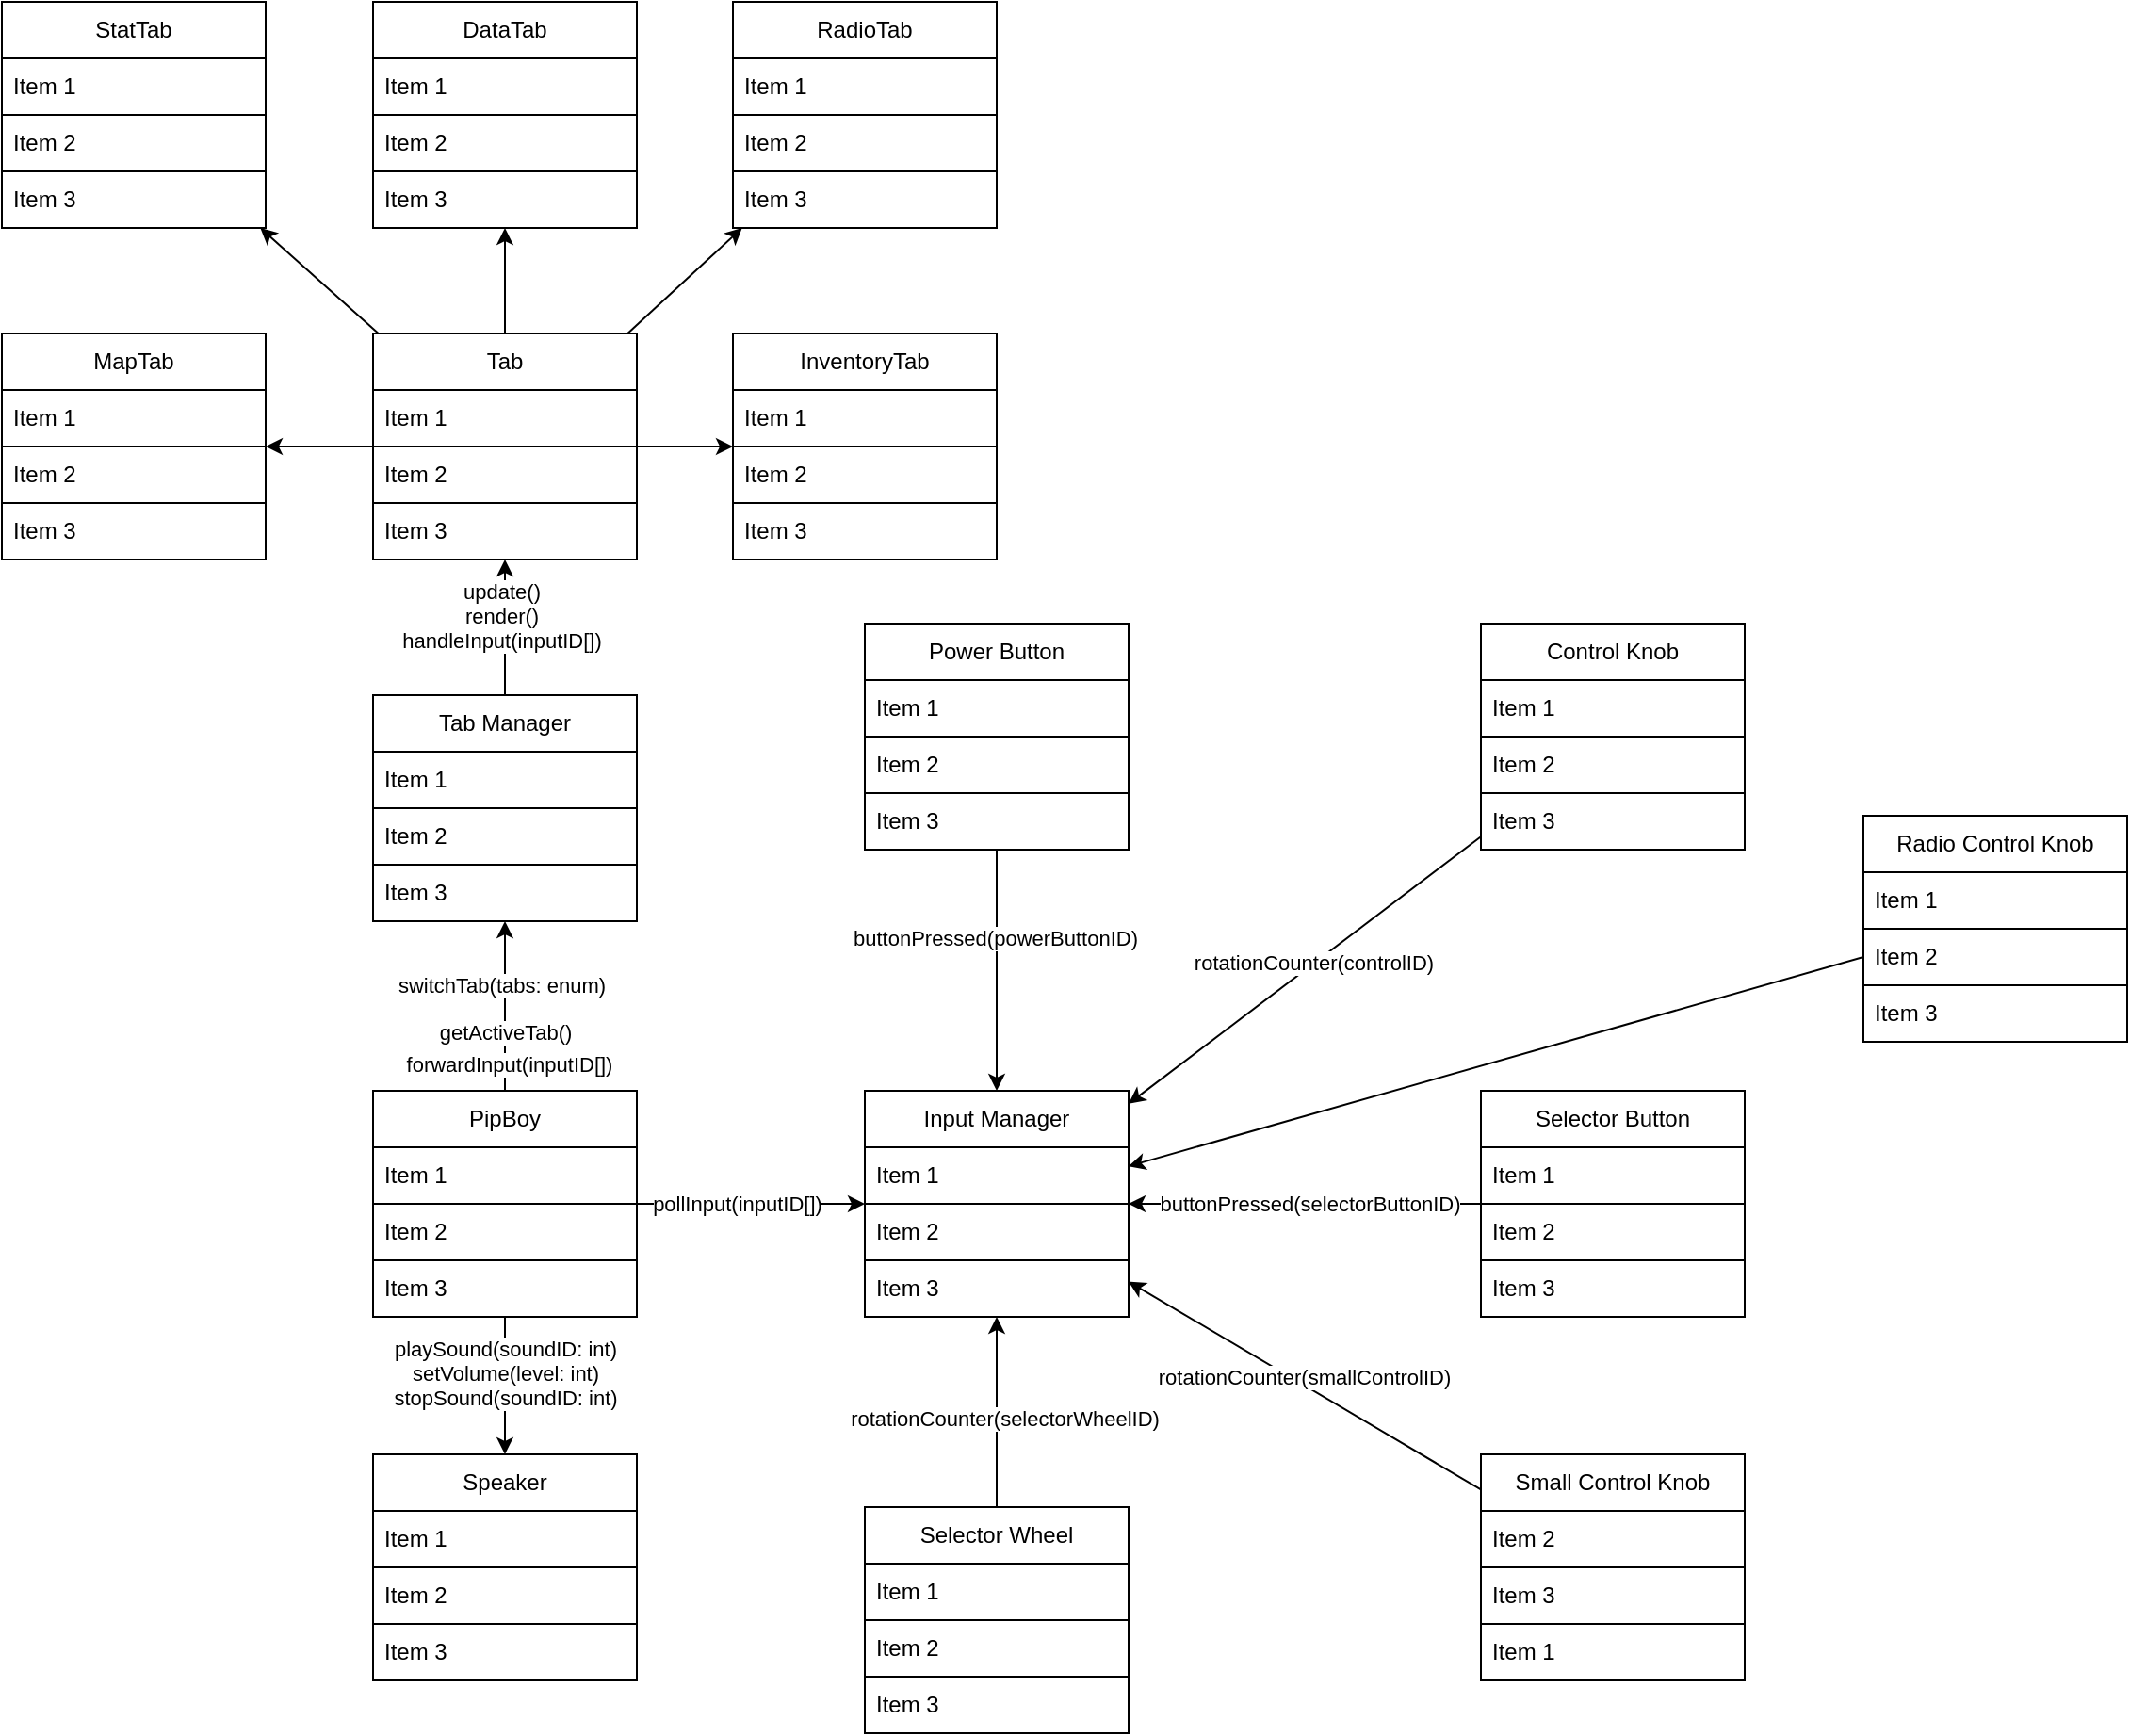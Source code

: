 <mxfile version="26.0.6">
  <diagram name="Page-1" id="NpB9seTG7OIaZE01cQ_W">
    <mxGraphModel dx="2474" dy="1578" grid="0" gridSize="10" guides="1" tooltips="1" connect="1" arrows="1" fold="1" page="0" pageScale="1" pageWidth="827" pageHeight="1169" background="#ffffff" math="0" shadow="0">
      <root>
        <mxCell id="0" />
        <mxCell id="1" parent="0" />
        <mxCell id="a_mR20tuXjC3Zlg9Piwa-14" style="edgeStyle=orthogonalEdgeStyle;rounded=0;orthogonalLoop=1;jettySize=auto;html=1;exitX=0.5;exitY=0;exitDx=0;exitDy=0;" parent="1" source="TZVktLVVKrQjs7F4-dLv-7" target="a_mR20tuXjC3Zlg9Piwa-1" edge="1">
          <mxGeometry relative="1" as="geometry" />
        </mxCell>
        <mxCell id="a_mR20tuXjC3Zlg9Piwa-15" value="switchTab(tabs: enum)" style="edgeLabel;html=1;align=center;verticalAlign=middle;resizable=0;points=[];" parent="a_mR20tuXjC3Zlg9Piwa-14" vertex="1" connectable="0">
          <mxGeometry x="0.254" y="2" relative="1" as="geometry">
            <mxPoint as="offset" />
          </mxGeometry>
        </mxCell>
        <mxCell id="a_mR20tuXjC3Zlg9Piwa-16" value="getActiveTab()" style="edgeLabel;html=1;align=center;verticalAlign=middle;resizable=0;points=[];" parent="a_mR20tuXjC3Zlg9Piwa-14" vertex="1" connectable="0">
          <mxGeometry x="-0.084" y="1" relative="1" as="geometry">
            <mxPoint x="1" y="10" as="offset" />
          </mxGeometry>
        </mxCell>
        <mxCell id="a_mR20tuXjC3Zlg9Piwa-41" value="forwardInput(inputID[])" style="edgeLabel;html=1;align=center;verticalAlign=middle;resizable=0;points=[];" parent="a_mR20tuXjC3Zlg9Piwa-14" vertex="1" connectable="0">
          <mxGeometry x="-0.692" y="-2" relative="1" as="geometry">
            <mxPoint as="offset" />
          </mxGeometry>
        </mxCell>
        <mxCell id="TZVktLVVKrQjs7F4-dLv-7" value="PipBoy" style="swimlane;fontStyle=0;childLayout=stackLayout;horizontal=1;startSize=30;horizontalStack=0;resizeParent=1;resizeParentMax=0;resizeLast=0;collapsible=1;marginBottom=0;whiteSpace=wrap;html=1;autosize=0;comic=0;enumerate=0;moveCells=0;backgroundOutline=0;" parent="1" vertex="1">
          <mxGeometry x="-79" y="300" width="140" height="120" as="geometry" />
        </mxCell>
        <mxCell id="TZVktLVVKrQjs7F4-dLv-8" value="Item 1" style="text;strokeColor=default;fillColor=none;align=left;verticalAlign=middle;spacingLeft=4;spacingRight=4;overflow=hidden;points=[[0,0.5],[1,0.5]];portConstraint=eastwest;rotatable=0;whiteSpace=wrap;html=1;" parent="TZVktLVVKrQjs7F4-dLv-7" vertex="1">
          <mxGeometry y="30" width="140" height="30" as="geometry" />
        </mxCell>
        <mxCell id="TZVktLVVKrQjs7F4-dLv-9" value="Item 2" style="text;strokeColor=default;fillColor=none;align=left;verticalAlign=middle;spacingLeft=4;spacingRight=4;overflow=hidden;points=[[0,0.5],[1,0.5]];portConstraint=eastwest;rotatable=0;whiteSpace=wrap;html=1;" parent="TZVktLVVKrQjs7F4-dLv-7" vertex="1">
          <mxGeometry y="60" width="140" height="30" as="geometry" />
        </mxCell>
        <mxCell id="TZVktLVVKrQjs7F4-dLv-10" value="Item 3" style="text;strokeColor=default;fillColor=none;align=left;verticalAlign=middle;spacingLeft=4;spacingRight=4;overflow=hidden;points=[[0,0.5],[1,0.5]];portConstraint=eastwest;rotatable=0;whiteSpace=wrap;html=1;" parent="TZVktLVVKrQjs7F4-dLv-7" vertex="1">
          <mxGeometry y="90" width="140" height="30" as="geometry" />
        </mxCell>
        <mxCell id="TZVktLVVKrQjs7F4-dLv-15" value="Tab" style="swimlane;fontStyle=0;childLayout=stackLayout;horizontal=1;startSize=30;horizontalStack=0;resizeParent=1;resizeParentMax=0;resizeLast=0;collapsible=1;marginBottom=0;whiteSpace=wrap;html=1;autosize=0;comic=0;enumerate=0;moveCells=0;backgroundOutline=0;" parent="1" vertex="1">
          <mxGeometry x="-79" y="-102" width="140" height="120" as="geometry" />
        </mxCell>
        <mxCell id="TZVktLVVKrQjs7F4-dLv-16" value="Item 1" style="text;strokeColor=default;fillColor=none;align=left;verticalAlign=middle;spacingLeft=4;spacingRight=4;overflow=hidden;points=[[0,0.5],[1,0.5]];portConstraint=eastwest;rotatable=0;whiteSpace=wrap;html=1;" parent="TZVktLVVKrQjs7F4-dLv-15" vertex="1">
          <mxGeometry y="30" width="140" height="30" as="geometry" />
        </mxCell>
        <mxCell id="TZVktLVVKrQjs7F4-dLv-17" value="Item 2" style="text;strokeColor=default;fillColor=none;align=left;verticalAlign=middle;spacingLeft=4;spacingRight=4;overflow=hidden;points=[[0,0.5],[1,0.5]];portConstraint=eastwest;rotatable=0;whiteSpace=wrap;html=1;" parent="TZVktLVVKrQjs7F4-dLv-15" vertex="1">
          <mxGeometry y="60" width="140" height="30" as="geometry" />
        </mxCell>
        <mxCell id="TZVktLVVKrQjs7F4-dLv-18" value="Item 3" style="text;strokeColor=default;fillColor=none;align=left;verticalAlign=middle;spacingLeft=4;spacingRight=4;overflow=hidden;points=[[0,0.5],[1,0.5]];portConstraint=eastwest;rotatable=0;whiteSpace=wrap;html=1;" parent="TZVktLVVKrQjs7F4-dLv-15" vertex="1">
          <mxGeometry y="90" width="140" height="30" as="geometry" />
        </mxCell>
        <mxCell id="TZVktLVVKrQjs7F4-dLv-19" value="StatTab" style="swimlane;fontStyle=0;childLayout=stackLayout;horizontal=1;startSize=30;horizontalStack=0;resizeParent=1;resizeParentMax=0;resizeLast=0;collapsible=1;marginBottom=0;whiteSpace=wrap;html=1;autosize=0;comic=0;enumerate=0;moveCells=0;backgroundOutline=0;" parent="1" vertex="1">
          <mxGeometry x="-276" y="-278" width="140" height="120" as="geometry" />
        </mxCell>
        <mxCell id="TZVktLVVKrQjs7F4-dLv-20" value="Item 1" style="text;strokeColor=default;fillColor=none;align=left;verticalAlign=middle;spacingLeft=4;spacingRight=4;overflow=hidden;points=[[0,0.5],[1,0.5]];portConstraint=eastwest;rotatable=0;whiteSpace=wrap;html=1;" parent="TZVktLVVKrQjs7F4-dLv-19" vertex="1">
          <mxGeometry y="30" width="140" height="30" as="geometry" />
        </mxCell>
        <mxCell id="TZVktLVVKrQjs7F4-dLv-21" value="Item 2" style="text;strokeColor=default;fillColor=none;align=left;verticalAlign=middle;spacingLeft=4;spacingRight=4;overflow=hidden;points=[[0,0.5],[1,0.5]];portConstraint=eastwest;rotatable=0;whiteSpace=wrap;html=1;" parent="TZVktLVVKrQjs7F4-dLv-19" vertex="1">
          <mxGeometry y="60" width="140" height="30" as="geometry" />
        </mxCell>
        <mxCell id="TZVktLVVKrQjs7F4-dLv-22" value="Item 3" style="text;strokeColor=default;fillColor=none;align=left;verticalAlign=middle;spacingLeft=4;spacingRight=4;overflow=hidden;points=[[0,0.5],[1,0.5]];portConstraint=eastwest;rotatable=0;whiteSpace=wrap;html=1;" parent="TZVktLVVKrQjs7F4-dLv-19" vertex="1">
          <mxGeometry y="90" width="140" height="30" as="geometry" />
        </mxCell>
        <mxCell id="TZVktLVVKrQjs7F4-dLv-23" value="RadioTab" style="swimlane;fontStyle=0;childLayout=stackLayout;horizontal=1;startSize=30;horizontalStack=0;resizeParent=1;resizeParentMax=0;resizeLast=0;collapsible=1;marginBottom=0;whiteSpace=wrap;html=1;autosize=0;comic=0;enumerate=0;moveCells=0;backgroundOutline=0;" parent="1" vertex="1">
          <mxGeometry x="112" y="-278" width="140" height="120" as="geometry" />
        </mxCell>
        <mxCell id="TZVktLVVKrQjs7F4-dLv-24" value="Item 1" style="text;strokeColor=default;fillColor=none;align=left;verticalAlign=middle;spacingLeft=4;spacingRight=4;overflow=hidden;points=[[0,0.5],[1,0.5]];portConstraint=eastwest;rotatable=0;whiteSpace=wrap;html=1;" parent="TZVktLVVKrQjs7F4-dLv-23" vertex="1">
          <mxGeometry y="30" width="140" height="30" as="geometry" />
        </mxCell>
        <mxCell id="TZVktLVVKrQjs7F4-dLv-25" value="Item 2" style="text;strokeColor=default;fillColor=none;align=left;verticalAlign=middle;spacingLeft=4;spacingRight=4;overflow=hidden;points=[[0,0.5],[1,0.5]];portConstraint=eastwest;rotatable=0;whiteSpace=wrap;html=1;" parent="TZVktLVVKrQjs7F4-dLv-23" vertex="1">
          <mxGeometry y="60" width="140" height="30" as="geometry" />
        </mxCell>
        <mxCell id="TZVktLVVKrQjs7F4-dLv-26" value="Item 3" style="text;strokeColor=default;fillColor=none;align=left;verticalAlign=middle;spacingLeft=4;spacingRight=4;overflow=hidden;points=[[0,0.5],[1,0.5]];portConstraint=eastwest;rotatable=0;whiteSpace=wrap;html=1;" parent="TZVktLVVKrQjs7F4-dLv-23" vertex="1">
          <mxGeometry y="90" width="140" height="30" as="geometry" />
        </mxCell>
        <mxCell id="TZVktLVVKrQjs7F4-dLv-27" value="DataTab" style="swimlane;fontStyle=0;childLayout=stackLayout;horizontal=1;startSize=30;horizontalStack=0;resizeParent=1;resizeParentMax=0;resizeLast=0;collapsible=1;marginBottom=0;whiteSpace=wrap;html=1;autosize=0;comic=0;enumerate=0;moveCells=0;backgroundOutline=0;" parent="1" vertex="1">
          <mxGeometry x="-79" y="-278" width="140" height="120" as="geometry" />
        </mxCell>
        <mxCell id="TZVktLVVKrQjs7F4-dLv-28" value="Item 1" style="text;strokeColor=default;fillColor=none;align=left;verticalAlign=middle;spacingLeft=4;spacingRight=4;overflow=hidden;points=[[0,0.5],[1,0.5]];portConstraint=eastwest;rotatable=0;whiteSpace=wrap;html=1;" parent="TZVktLVVKrQjs7F4-dLv-27" vertex="1">
          <mxGeometry y="30" width="140" height="30" as="geometry" />
        </mxCell>
        <mxCell id="TZVktLVVKrQjs7F4-dLv-29" value="Item 2" style="text;strokeColor=default;fillColor=none;align=left;verticalAlign=middle;spacingLeft=4;spacingRight=4;overflow=hidden;points=[[0,0.5],[1,0.5]];portConstraint=eastwest;rotatable=0;whiteSpace=wrap;html=1;" parent="TZVktLVVKrQjs7F4-dLv-27" vertex="1">
          <mxGeometry y="60" width="140" height="30" as="geometry" />
        </mxCell>
        <mxCell id="TZVktLVVKrQjs7F4-dLv-30" value="Item 3" style="text;strokeColor=default;fillColor=none;align=left;verticalAlign=middle;spacingLeft=4;spacingRight=4;overflow=hidden;points=[[0,0.5],[1,0.5]];portConstraint=eastwest;rotatable=0;whiteSpace=wrap;html=1;" parent="TZVktLVVKrQjs7F4-dLv-27" vertex="1">
          <mxGeometry y="90" width="140" height="30" as="geometry" />
        </mxCell>
        <mxCell id="TZVktLVVKrQjs7F4-dLv-31" value="InventoryTab" style="swimlane;fontStyle=0;childLayout=stackLayout;horizontal=1;startSize=30;horizontalStack=0;resizeParent=1;resizeParentMax=0;resizeLast=0;collapsible=1;marginBottom=0;whiteSpace=wrap;html=1;autosize=0;comic=0;enumerate=0;moveCells=0;backgroundOutline=0;" parent="1" vertex="1">
          <mxGeometry x="112" y="-102" width="140" height="120" as="geometry" />
        </mxCell>
        <mxCell id="TZVktLVVKrQjs7F4-dLv-32" value="Item 1" style="text;strokeColor=default;fillColor=none;align=left;verticalAlign=middle;spacingLeft=4;spacingRight=4;overflow=hidden;points=[[0,0.5],[1,0.5]];portConstraint=eastwest;rotatable=0;whiteSpace=wrap;html=1;" parent="TZVktLVVKrQjs7F4-dLv-31" vertex="1">
          <mxGeometry y="30" width="140" height="30" as="geometry" />
        </mxCell>
        <mxCell id="TZVktLVVKrQjs7F4-dLv-33" value="Item 2" style="text;strokeColor=default;fillColor=none;align=left;verticalAlign=middle;spacingLeft=4;spacingRight=4;overflow=hidden;points=[[0,0.5],[1,0.5]];portConstraint=eastwest;rotatable=0;whiteSpace=wrap;html=1;" parent="TZVktLVVKrQjs7F4-dLv-31" vertex="1">
          <mxGeometry y="60" width="140" height="30" as="geometry" />
        </mxCell>
        <mxCell id="TZVktLVVKrQjs7F4-dLv-34" value="Item 3" style="text;strokeColor=default;fillColor=none;align=left;verticalAlign=middle;spacingLeft=4;spacingRight=4;overflow=hidden;points=[[0,0.5],[1,0.5]];portConstraint=eastwest;rotatable=0;whiteSpace=wrap;html=1;" parent="TZVktLVVKrQjs7F4-dLv-31" vertex="1">
          <mxGeometry y="90" width="140" height="30" as="geometry" />
        </mxCell>
        <mxCell id="TZVktLVVKrQjs7F4-dLv-35" value="MapTab" style="swimlane;fontStyle=0;childLayout=stackLayout;horizontal=1;startSize=30;horizontalStack=0;resizeParent=1;resizeParentMax=0;resizeLast=0;collapsible=1;marginBottom=0;whiteSpace=wrap;html=1;autosize=0;comic=0;enumerate=0;moveCells=0;backgroundOutline=0;" parent="1" vertex="1">
          <mxGeometry x="-276" y="-102" width="140" height="120" as="geometry" />
        </mxCell>
        <mxCell id="TZVktLVVKrQjs7F4-dLv-36" value="Item 1" style="text;strokeColor=default;fillColor=none;align=left;verticalAlign=middle;spacingLeft=4;spacingRight=4;overflow=hidden;points=[[0,0.5],[1,0.5]];portConstraint=eastwest;rotatable=0;whiteSpace=wrap;html=1;" parent="TZVktLVVKrQjs7F4-dLv-35" vertex="1">
          <mxGeometry y="30" width="140" height="30" as="geometry" />
        </mxCell>
        <mxCell id="TZVktLVVKrQjs7F4-dLv-37" value="Item 2" style="text;strokeColor=default;fillColor=none;align=left;verticalAlign=middle;spacingLeft=4;spacingRight=4;overflow=hidden;points=[[0,0.5],[1,0.5]];portConstraint=eastwest;rotatable=0;whiteSpace=wrap;html=1;" parent="TZVktLVVKrQjs7F4-dLv-35" vertex="1">
          <mxGeometry y="60" width="140" height="30" as="geometry" />
        </mxCell>
        <mxCell id="TZVktLVVKrQjs7F4-dLv-38" value="Item 3" style="text;strokeColor=default;fillColor=none;align=left;verticalAlign=middle;spacingLeft=4;spacingRight=4;overflow=hidden;points=[[0,0.5],[1,0.5]];portConstraint=eastwest;rotatable=0;whiteSpace=wrap;html=1;" parent="TZVktLVVKrQjs7F4-dLv-35" vertex="1">
          <mxGeometry y="90" width="140" height="30" as="geometry" />
        </mxCell>
        <mxCell id="oDtMXYs0QCIHP4GKAs03-2" value="Speaker" style="swimlane;fontStyle=0;childLayout=stackLayout;horizontal=1;startSize=30;horizontalStack=0;resizeParent=1;resizeParentMax=0;resizeLast=0;collapsible=1;marginBottom=0;whiteSpace=wrap;html=1;autosize=0;comic=0;enumerate=0;moveCells=0;backgroundOutline=0;" parent="1" vertex="1">
          <mxGeometry x="-79" y="493" width="140" height="120" as="geometry" />
        </mxCell>
        <mxCell id="oDtMXYs0QCIHP4GKAs03-3" value="Item 1" style="text;strokeColor=default;fillColor=none;align=left;verticalAlign=middle;spacingLeft=4;spacingRight=4;overflow=hidden;points=[[0,0.5],[1,0.5]];portConstraint=eastwest;rotatable=0;whiteSpace=wrap;html=1;" parent="oDtMXYs0QCIHP4GKAs03-2" vertex="1">
          <mxGeometry y="30" width="140" height="30" as="geometry" />
        </mxCell>
        <mxCell id="oDtMXYs0QCIHP4GKAs03-4" value="Item 2" style="text;strokeColor=default;fillColor=none;align=left;verticalAlign=middle;spacingLeft=4;spacingRight=4;overflow=hidden;points=[[0,0.5],[1,0.5]];portConstraint=eastwest;rotatable=0;whiteSpace=wrap;html=1;" parent="oDtMXYs0QCIHP4GKAs03-2" vertex="1">
          <mxGeometry y="60" width="140" height="30" as="geometry" />
        </mxCell>
        <mxCell id="oDtMXYs0QCIHP4GKAs03-5" value="Item 3" style="text;strokeColor=default;fillColor=none;align=left;verticalAlign=middle;spacingLeft=4;spacingRight=4;overflow=hidden;points=[[0,0.5],[1,0.5]];portConstraint=eastwest;rotatable=0;whiteSpace=wrap;html=1;" parent="oDtMXYs0QCIHP4GKAs03-2" vertex="1">
          <mxGeometry y="90" width="140" height="30" as="geometry" />
        </mxCell>
        <mxCell id="nnOfYmQvblicJ7rH4PoG-1" style="edgeStyle=orthogonalEdgeStyle;rounded=0;orthogonalLoop=1;jettySize=auto;html=1;" parent="1" source="oDtMXYs0QCIHP4GKAs03-6" target="a_mR20tuXjC3Zlg9Piwa-17" edge="1">
          <mxGeometry relative="1" as="geometry" />
        </mxCell>
        <mxCell id="nnOfYmQvblicJ7rH4PoG-7" value="&lt;span style=&quot;color: rgba(0, 0, 0, 0); font-family: monospace; font-size: 0px; text-align: start;&quot;&gt;%3CmxGraphModel%3E%3Croot%3E%3CmxCell%20id%3D%220%22%2F%3E%3CmxCell%20id%3D%221%22%20parent%3D%220%22%2F%3E%3CmxCell%20id%3D%222%22%20value%3D%22buttonPressed(selectorButtonID)%22%20style%3D%22edgeLabel%3Bhtml%3D1%3Balign%3Dcenter%3BverticalAlign%3Dmiddle%3Bresizable%3D0%3Bpoints%3D%5B%5D%3B%22%20vertex%3D%221%22%20connectable%3D%220%22%20parent%3D%221%22%3E%3CmxGeometry%20x%3D%22418%22%20y%3D%22360%22%20as%3D%22geometry%22%2F%3E%3C%2FmxCell%3E%3C%2Froot%3E%3C%2FmxGraphModel%3E&lt;/span&gt;" style="edgeLabel;html=1;align=center;verticalAlign=middle;resizable=0;points=[];" parent="nnOfYmQvblicJ7rH4PoG-1" vertex="1" connectable="0">
          <mxGeometry x="-0.328" y="4" relative="1" as="geometry">
            <mxPoint as="offset" />
          </mxGeometry>
        </mxCell>
        <mxCell id="nnOfYmQvblicJ7rH4PoG-8" value="buttonPressed(powerButtonID)" style="edgeLabel;html=1;align=center;verticalAlign=middle;resizable=0;points=[];" parent="nnOfYmQvblicJ7rH4PoG-1" vertex="1" connectable="0">
          <mxGeometry x="-0.266" y="-1" relative="1" as="geometry">
            <mxPoint as="offset" />
          </mxGeometry>
        </mxCell>
        <mxCell id="oDtMXYs0QCIHP4GKAs03-6" value="Power Button" style="swimlane;fontStyle=0;childLayout=stackLayout;horizontal=1;startSize=30;horizontalStack=0;resizeParent=1;resizeParentMax=0;resizeLast=0;collapsible=1;marginBottom=0;whiteSpace=wrap;html=1;autosize=0;comic=0;enumerate=0;moveCells=0;backgroundOutline=0;" parent="1" vertex="1">
          <mxGeometry x="182" y="52" width="140" height="120" as="geometry" />
        </mxCell>
        <mxCell id="oDtMXYs0QCIHP4GKAs03-7" value="Item 1" style="text;strokeColor=default;fillColor=none;align=left;verticalAlign=middle;spacingLeft=4;spacingRight=4;overflow=hidden;points=[[0,0.5],[1,0.5]];portConstraint=eastwest;rotatable=0;whiteSpace=wrap;html=1;" parent="oDtMXYs0QCIHP4GKAs03-6" vertex="1">
          <mxGeometry y="30" width="140" height="30" as="geometry" />
        </mxCell>
        <mxCell id="oDtMXYs0QCIHP4GKAs03-8" value="Item 2" style="text;strokeColor=default;fillColor=none;align=left;verticalAlign=middle;spacingLeft=4;spacingRight=4;overflow=hidden;points=[[0,0.5],[1,0.5]];portConstraint=eastwest;rotatable=0;whiteSpace=wrap;html=1;" parent="oDtMXYs0QCIHP4GKAs03-6" vertex="1">
          <mxGeometry y="60" width="140" height="30" as="geometry" />
        </mxCell>
        <mxCell id="oDtMXYs0QCIHP4GKAs03-9" value="Item 3" style="text;strokeColor=default;fillColor=none;align=left;verticalAlign=middle;spacingLeft=4;spacingRight=4;overflow=hidden;points=[[0,0.5],[1,0.5]];portConstraint=eastwest;rotatable=0;whiteSpace=wrap;html=1;" parent="oDtMXYs0QCIHP4GKAs03-6" vertex="1">
          <mxGeometry y="90" width="140" height="30" as="geometry" />
        </mxCell>
        <mxCell id="oDtMXYs0QCIHP4GKAs03-10" value="Selector Wheel" style="swimlane;fontStyle=0;childLayout=stackLayout;horizontal=1;startSize=30;horizontalStack=0;resizeParent=1;resizeParentMax=0;resizeLast=0;collapsible=1;marginBottom=0;whiteSpace=wrap;html=1;autosize=0;comic=0;enumerate=0;moveCells=0;backgroundOutline=0;" parent="1" vertex="1">
          <mxGeometry x="182" y="521" width="140" height="120" as="geometry" />
        </mxCell>
        <mxCell id="oDtMXYs0QCIHP4GKAs03-11" value="Item 1" style="text;strokeColor=default;fillColor=none;align=left;verticalAlign=middle;spacingLeft=4;spacingRight=4;overflow=hidden;points=[[0,0.5],[1,0.5]];portConstraint=eastwest;rotatable=0;whiteSpace=wrap;html=1;" parent="oDtMXYs0QCIHP4GKAs03-10" vertex="1">
          <mxGeometry y="30" width="140" height="30" as="geometry" />
        </mxCell>
        <mxCell id="oDtMXYs0QCIHP4GKAs03-12" value="Item 2" style="text;strokeColor=default;fillColor=none;align=left;verticalAlign=middle;spacingLeft=4;spacingRight=4;overflow=hidden;points=[[0,0.5],[1,0.5]];portConstraint=eastwest;rotatable=0;whiteSpace=wrap;html=1;" parent="oDtMXYs0QCIHP4GKAs03-10" vertex="1">
          <mxGeometry y="60" width="140" height="30" as="geometry" />
        </mxCell>
        <mxCell id="oDtMXYs0QCIHP4GKAs03-13" value="Item 3" style="text;strokeColor=default;fillColor=none;align=left;verticalAlign=middle;spacingLeft=4;spacingRight=4;overflow=hidden;points=[[0,0.5],[1,0.5]];portConstraint=eastwest;rotatable=0;whiteSpace=wrap;html=1;" parent="oDtMXYs0QCIHP4GKAs03-10" vertex="1">
          <mxGeometry y="90" width="140" height="30" as="geometry" />
        </mxCell>
        <mxCell id="oDtMXYs0QCIHP4GKAs03-14" value="Selector Button" style="swimlane;fontStyle=0;childLayout=stackLayout;horizontal=1;startSize=30;horizontalStack=0;resizeParent=1;resizeParentMax=0;resizeLast=0;collapsible=1;marginBottom=0;whiteSpace=wrap;html=1;autosize=0;comic=0;enumerate=0;moveCells=0;backgroundOutline=0;" parent="1" vertex="1">
          <mxGeometry x="509" y="300" width="140" height="120" as="geometry" />
        </mxCell>
        <mxCell id="oDtMXYs0QCIHP4GKAs03-15" value="Item 1" style="text;strokeColor=default;fillColor=none;align=left;verticalAlign=middle;spacingLeft=4;spacingRight=4;overflow=hidden;points=[[0,0.5],[1,0.5]];portConstraint=eastwest;rotatable=0;whiteSpace=wrap;html=1;" parent="oDtMXYs0QCIHP4GKAs03-14" vertex="1">
          <mxGeometry y="30" width="140" height="30" as="geometry" />
        </mxCell>
        <mxCell id="oDtMXYs0QCIHP4GKAs03-16" value="Item 2" style="text;strokeColor=default;fillColor=none;align=left;verticalAlign=middle;spacingLeft=4;spacingRight=4;overflow=hidden;points=[[0,0.5],[1,0.5]];portConstraint=eastwest;rotatable=0;whiteSpace=wrap;html=1;" parent="oDtMXYs0QCIHP4GKAs03-14" vertex="1">
          <mxGeometry y="60" width="140" height="30" as="geometry" />
        </mxCell>
        <mxCell id="oDtMXYs0QCIHP4GKAs03-17" value="Item 3" style="text;strokeColor=default;fillColor=none;align=left;verticalAlign=middle;spacingLeft=4;spacingRight=4;overflow=hidden;points=[[0,0.5],[1,0.5]];portConstraint=eastwest;rotatable=0;whiteSpace=wrap;html=1;" parent="oDtMXYs0QCIHP4GKAs03-14" vertex="1">
          <mxGeometry y="90" width="140" height="30" as="geometry" />
        </mxCell>
        <mxCell id="oDtMXYs0QCIHP4GKAs03-18" value="Radio Control Knob" style="swimlane;fontStyle=0;childLayout=stackLayout;horizontal=1;startSize=30;horizontalStack=0;resizeParent=1;resizeParentMax=0;resizeLast=0;collapsible=1;marginBottom=0;whiteSpace=wrap;html=1;autosize=0;comic=0;enumerate=0;moveCells=0;backgroundOutline=0;" parent="1" vertex="1">
          <mxGeometry x="712" y="154" width="140" height="120" as="geometry" />
        </mxCell>
        <mxCell id="oDtMXYs0QCIHP4GKAs03-19" value="Item 1" style="text;strokeColor=default;fillColor=none;align=left;verticalAlign=middle;spacingLeft=4;spacingRight=4;overflow=hidden;points=[[0,0.5],[1,0.5]];portConstraint=eastwest;rotatable=0;whiteSpace=wrap;html=1;" parent="oDtMXYs0QCIHP4GKAs03-18" vertex="1">
          <mxGeometry y="30" width="140" height="30" as="geometry" />
        </mxCell>
        <mxCell id="oDtMXYs0QCIHP4GKAs03-20" value="Item 2" style="text;strokeColor=default;fillColor=none;align=left;verticalAlign=middle;spacingLeft=4;spacingRight=4;overflow=hidden;points=[[0,0.5],[1,0.5]];portConstraint=eastwest;rotatable=0;whiteSpace=wrap;html=1;" parent="oDtMXYs0QCIHP4GKAs03-18" vertex="1">
          <mxGeometry y="60" width="140" height="30" as="geometry" />
        </mxCell>
        <mxCell id="oDtMXYs0QCIHP4GKAs03-21" value="Item 3" style="text;strokeColor=default;fillColor=none;align=left;verticalAlign=middle;spacingLeft=4;spacingRight=4;overflow=hidden;points=[[0,0.5],[1,0.5]];portConstraint=eastwest;rotatable=0;whiteSpace=wrap;html=1;" parent="oDtMXYs0QCIHP4GKAs03-18" vertex="1">
          <mxGeometry y="90" width="140" height="30" as="geometry" />
        </mxCell>
        <mxCell id="oDtMXYs0QCIHP4GKAs03-22" value="Small Control Knob" style="swimlane;fontStyle=0;childLayout=stackLayout;horizontal=1;startSize=30;horizontalStack=0;resizeParent=1;resizeParentMax=0;resizeLast=0;collapsible=1;marginBottom=0;whiteSpace=wrap;html=1;autosize=0;comic=0;enumerate=0;moveCells=0;backgroundOutline=0;" parent="1" vertex="1">
          <mxGeometry x="509" y="493" width="140" height="120" as="geometry" />
        </mxCell>
        <mxCell id="oDtMXYs0QCIHP4GKAs03-24" value="Item 2" style="text;strokeColor=default;fillColor=none;align=left;verticalAlign=middle;spacingLeft=4;spacingRight=4;overflow=hidden;points=[[0,0.5],[1,0.5]];portConstraint=eastwest;rotatable=0;whiteSpace=wrap;html=1;" parent="oDtMXYs0QCIHP4GKAs03-22" vertex="1">
          <mxGeometry y="30" width="140" height="30" as="geometry" />
        </mxCell>
        <mxCell id="oDtMXYs0QCIHP4GKAs03-25" value="Item 3" style="text;strokeColor=default;fillColor=none;align=left;verticalAlign=middle;spacingLeft=4;spacingRight=4;overflow=hidden;points=[[0,0.5],[1,0.5]];portConstraint=eastwest;rotatable=0;whiteSpace=wrap;html=1;" parent="oDtMXYs0QCIHP4GKAs03-22" vertex="1">
          <mxGeometry y="60" width="140" height="30" as="geometry" />
        </mxCell>
        <mxCell id="oDtMXYs0QCIHP4GKAs03-23" value="Item 1" style="text;strokeColor=default;fillColor=none;align=left;verticalAlign=middle;spacingLeft=4;spacingRight=4;overflow=hidden;points=[[0,0.5],[1,0.5]];portConstraint=eastwest;rotatable=0;whiteSpace=wrap;html=1;" parent="oDtMXYs0QCIHP4GKAs03-22" vertex="1">
          <mxGeometry y="90" width="140" height="30" as="geometry" />
        </mxCell>
        <mxCell id="oDtMXYs0QCIHP4GKAs03-26" value="Control Knob" style="swimlane;fontStyle=0;childLayout=stackLayout;horizontal=1;startSize=30;horizontalStack=0;resizeParent=1;resizeParentMax=0;resizeLast=0;collapsible=1;marginBottom=0;whiteSpace=wrap;html=1;autosize=0;comic=0;enumerate=0;moveCells=0;backgroundOutline=0;" parent="1" vertex="1">
          <mxGeometry x="509" y="52" width="140" height="120" as="geometry" />
        </mxCell>
        <mxCell id="oDtMXYs0QCIHP4GKAs03-27" value="Item 1" style="text;strokeColor=default;fillColor=none;align=left;verticalAlign=middle;spacingLeft=4;spacingRight=4;overflow=hidden;points=[[0,0.5],[1,0.5]];portConstraint=eastwest;rotatable=0;whiteSpace=wrap;html=1;" parent="oDtMXYs0QCIHP4GKAs03-26" vertex="1">
          <mxGeometry y="30" width="140" height="30" as="geometry" />
        </mxCell>
        <mxCell id="oDtMXYs0QCIHP4GKAs03-28" value="Item 2" style="text;strokeColor=default;fillColor=none;align=left;verticalAlign=middle;spacingLeft=4;spacingRight=4;overflow=hidden;points=[[0,0.5],[1,0.5]];portConstraint=eastwest;rotatable=0;whiteSpace=wrap;html=1;" parent="oDtMXYs0QCIHP4GKAs03-26" vertex="1">
          <mxGeometry y="60" width="140" height="30" as="geometry" />
        </mxCell>
        <mxCell id="oDtMXYs0QCIHP4GKAs03-29" value="Item 3" style="text;strokeColor=default;fillColor=none;align=left;verticalAlign=middle;spacingLeft=4;spacingRight=4;overflow=hidden;points=[[0,0.5],[1,0.5]];portConstraint=eastwest;rotatable=0;whiteSpace=wrap;html=1;" parent="oDtMXYs0QCIHP4GKAs03-26" vertex="1">
          <mxGeometry y="90" width="140" height="30" as="geometry" />
        </mxCell>
        <mxCell id="a_mR20tuXjC3Zlg9Piwa-8" style="edgeStyle=orthogonalEdgeStyle;rounded=0;orthogonalLoop=1;jettySize=auto;html=1;exitX=0.5;exitY=0;exitDx=0;exitDy=0;" parent="1" source="a_mR20tuXjC3Zlg9Piwa-1" target="TZVktLVVKrQjs7F4-dLv-15" edge="1">
          <mxGeometry relative="1" as="geometry" />
        </mxCell>
        <mxCell id="a_mR20tuXjC3Zlg9Piwa-9" value="update()&lt;br&gt;render()&lt;div&gt;handleInput(inputID[])&lt;/div&gt;" style="edgeLabel;html=1;align=center;verticalAlign=middle;resizable=0;points=[];" parent="a_mR20tuXjC3Zlg9Piwa-8" vertex="1" connectable="0">
          <mxGeometry x="0.169" y="2" relative="1" as="geometry">
            <mxPoint as="offset" />
          </mxGeometry>
        </mxCell>
        <mxCell id="a_mR20tuXjC3Zlg9Piwa-1" value="Tab Manager" style="swimlane;fontStyle=0;childLayout=stackLayout;horizontal=1;startSize=30;horizontalStack=0;resizeParent=1;resizeParentMax=0;resizeLast=0;collapsible=1;marginBottom=0;whiteSpace=wrap;html=1;autosize=0;comic=0;enumerate=0;moveCells=0;backgroundOutline=0;" parent="1" vertex="1">
          <mxGeometry x="-79" y="90" width="140" height="120" as="geometry" />
        </mxCell>
        <mxCell id="a_mR20tuXjC3Zlg9Piwa-2" value="Item 1" style="text;strokeColor=default;fillColor=none;align=left;verticalAlign=middle;spacingLeft=4;spacingRight=4;overflow=hidden;points=[[0,0.5],[1,0.5]];portConstraint=eastwest;rotatable=0;whiteSpace=wrap;html=1;" parent="a_mR20tuXjC3Zlg9Piwa-1" vertex="1">
          <mxGeometry y="30" width="140" height="30" as="geometry" />
        </mxCell>
        <mxCell id="a_mR20tuXjC3Zlg9Piwa-3" value="Item 2" style="text;strokeColor=default;fillColor=none;align=left;verticalAlign=middle;spacingLeft=4;spacingRight=4;overflow=hidden;points=[[0,0.5],[1,0.5]];portConstraint=eastwest;rotatable=0;whiteSpace=wrap;html=1;" parent="a_mR20tuXjC3Zlg9Piwa-1" vertex="1">
          <mxGeometry y="60" width="140" height="30" as="geometry" />
        </mxCell>
        <mxCell id="a_mR20tuXjC3Zlg9Piwa-4" value="Item 3" style="text;strokeColor=default;fillColor=none;align=left;verticalAlign=middle;spacingLeft=4;spacingRight=4;overflow=hidden;points=[[0,0.5],[1,0.5]];portConstraint=eastwest;rotatable=0;whiteSpace=wrap;html=1;" parent="a_mR20tuXjC3Zlg9Piwa-1" vertex="1">
          <mxGeometry y="90" width="140" height="30" as="geometry" />
        </mxCell>
        <mxCell id="a_mR20tuXjC3Zlg9Piwa-17" value="Input Manager" style="swimlane;fontStyle=0;childLayout=stackLayout;horizontal=1;startSize=30;horizontalStack=0;resizeParent=1;resizeParentMax=0;resizeLast=0;collapsible=1;marginBottom=0;whiteSpace=wrap;html=1;autosize=0;comic=0;enumerate=0;moveCells=0;backgroundOutline=0;" parent="1" vertex="1">
          <mxGeometry x="182" y="300" width="140" height="120" as="geometry" />
        </mxCell>
        <mxCell id="a_mR20tuXjC3Zlg9Piwa-18" value="Item 1" style="text;strokeColor=default;fillColor=none;align=left;verticalAlign=middle;spacingLeft=4;spacingRight=4;overflow=hidden;points=[[0,0.5],[1,0.5]];portConstraint=eastwest;rotatable=0;whiteSpace=wrap;html=1;" parent="a_mR20tuXjC3Zlg9Piwa-17" vertex="1">
          <mxGeometry y="30" width="140" height="30" as="geometry" />
        </mxCell>
        <mxCell id="a_mR20tuXjC3Zlg9Piwa-19" value="Item 2" style="text;strokeColor=default;fillColor=none;align=left;verticalAlign=middle;spacingLeft=4;spacingRight=4;overflow=hidden;points=[[0,0.5],[1,0.5]];portConstraint=eastwest;rotatable=0;whiteSpace=wrap;html=1;" parent="a_mR20tuXjC3Zlg9Piwa-17" vertex="1">
          <mxGeometry y="60" width="140" height="30" as="geometry" />
        </mxCell>
        <mxCell id="a_mR20tuXjC3Zlg9Piwa-20" value="Item 3" style="text;strokeColor=default;fillColor=none;align=left;verticalAlign=middle;spacingLeft=4;spacingRight=4;overflow=hidden;points=[[0,0.5],[1,0.5]];portConstraint=eastwest;rotatable=0;whiteSpace=wrap;html=1;" parent="a_mR20tuXjC3Zlg9Piwa-17" vertex="1">
          <mxGeometry y="90" width="140" height="30" as="geometry" />
        </mxCell>
        <mxCell id="a_mR20tuXjC3Zlg9Piwa-21" value="" style="endArrow=classic;html=1;rounded=0;" parent="1" source="TZVktLVVKrQjs7F4-dLv-7" target="a_mR20tuXjC3Zlg9Piwa-17" edge="1">
          <mxGeometry width="50" height="50" relative="1" as="geometry">
            <mxPoint x="45" y="225" as="sourcePoint" />
            <mxPoint x="95" y="175" as="targetPoint" />
          </mxGeometry>
        </mxCell>
        <mxCell id="a_mR20tuXjC3Zlg9Piwa-34" value="pollInput(inputID[])" style="edgeLabel;html=1;align=center;verticalAlign=middle;resizable=0;points=[];" parent="a_mR20tuXjC3Zlg9Piwa-21" vertex="1" connectable="0">
          <mxGeometry x="-0.667" relative="1" as="geometry">
            <mxPoint x="33" as="offset" />
          </mxGeometry>
        </mxCell>
        <mxCell id="a_mR20tuXjC3Zlg9Piwa-22" value="" style="endArrow=classic;html=1;rounded=0;" parent="1" source="TZVktLVVKrQjs7F4-dLv-7" target="oDtMXYs0QCIHP4GKAs03-2" edge="1">
          <mxGeometry width="50" height="50" relative="1" as="geometry">
            <mxPoint x="240" y="471" as="sourcePoint" />
            <mxPoint x="290" y="421" as="targetPoint" />
          </mxGeometry>
        </mxCell>
        <mxCell id="a_mR20tuXjC3Zlg9Piwa-33" value="playSound(soundID: int)&lt;div&gt;setVolume(level: int)&lt;/div&gt;&lt;div&gt;stopSound(soundID: int)&lt;/div&gt;" style="edgeLabel;html=1;align=center;verticalAlign=middle;resizable=0;points=[];" parent="a_mR20tuXjC3Zlg9Piwa-22" vertex="1" connectable="0">
          <mxGeometry x="-0.177" relative="1" as="geometry">
            <mxPoint as="offset" />
          </mxGeometry>
        </mxCell>
        <mxCell id="a_mR20tuXjC3Zlg9Piwa-36" value="" style="endArrow=classic;html=1;rounded=0;" parent="1" source="TZVktLVVKrQjs7F4-dLv-15" target="TZVktLVVKrQjs7F4-dLv-35" edge="1">
          <mxGeometry width="50" height="50" relative="1" as="geometry">
            <mxPoint x="28" y="-28" as="sourcePoint" />
            <mxPoint x="78" y="-78" as="targetPoint" />
          </mxGeometry>
        </mxCell>
        <mxCell id="a_mR20tuXjC3Zlg9Piwa-37" value="" style="endArrow=classic;html=1;rounded=0;" parent="1" source="TZVktLVVKrQjs7F4-dLv-15" target="TZVktLVVKrQjs7F4-dLv-27" edge="1">
          <mxGeometry width="50" height="50" relative="1" as="geometry">
            <mxPoint x="28" y="-314" as="sourcePoint" />
            <mxPoint x="78" y="-364" as="targetPoint" />
          </mxGeometry>
        </mxCell>
        <mxCell id="a_mR20tuXjC3Zlg9Piwa-38" value="" style="endArrow=classic;html=1;rounded=0;" parent="1" source="TZVktLVVKrQjs7F4-dLv-15" target="TZVktLVVKrQjs7F4-dLv-23" edge="1">
          <mxGeometry width="50" height="50" relative="1" as="geometry">
            <mxPoint x="28" y="-243" as="sourcePoint" />
            <mxPoint x="78" y="-293" as="targetPoint" />
          </mxGeometry>
        </mxCell>
        <mxCell id="a_mR20tuXjC3Zlg9Piwa-39" value="" style="endArrow=classic;html=1;rounded=0;" parent="1" source="TZVktLVVKrQjs7F4-dLv-15" target="TZVktLVVKrQjs7F4-dLv-19" edge="1">
          <mxGeometry width="50" height="50" relative="1" as="geometry">
            <mxPoint x="28" y="-243" as="sourcePoint" />
            <mxPoint x="78" y="-293" as="targetPoint" />
          </mxGeometry>
        </mxCell>
        <mxCell id="a_mR20tuXjC3Zlg9Piwa-40" value="" style="endArrow=classic;html=1;rounded=0;" parent="1" source="TZVktLVVKrQjs7F4-dLv-15" target="TZVktLVVKrQjs7F4-dLv-31" edge="1">
          <mxGeometry width="50" height="50" relative="1" as="geometry">
            <mxPoint x="28" y="-243" as="sourcePoint" />
            <mxPoint x="78" y="-293" as="targetPoint" />
          </mxGeometry>
        </mxCell>
        <mxCell id="nnOfYmQvblicJ7rH4PoG-2" value="" style="endArrow=classic;html=1;rounded=0;" parent="1" source="oDtMXYs0QCIHP4GKAs03-10" target="a_mR20tuXjC3Zlg9Piwa-17" edge="1">
          <mxGeometry width="50" height="50" relative="1" as="geometry">
            <mxPoint x="205" y="445" as="sourcePoint" />
            <mxPoint x="255" y="395" as="targetPoint" />
          </mxGeometry>
        </mxCell>
        <mxCell id="nnOfYmQvblicJ7rH4PoG-9" value="rotationCounter(selectorWheelID)" style="edgeLabel;html=1;align=center;verticalAlign=middle;resizable=0;points=[];" parent="nnOfYmQvblicJ7rH4PoG-2" vertex="1" connectable="0">
          <mxGeometry x="0.109" y="-4" relative="1" as="geometry">
            <mxPoint y="9" as="offset" />
          </mxGeometry>
        </mxCell>
        <mxCell id="nnOfYmQvblicJ7rH4PoG-3" value="" style="endArrow=classic;html=1;rounded=0;" parent="1" source="oDtMXYs0QCIHP4GKAs03-22" target="a_mR20tuXjC3Zlg9Piwa-17" edge="1">
          <mxGeometry width="50" height="50" relative="1" as="geometry">
            <mxPoint x="205" y="445" as="sourcePoint" />
            <mxPoint x="255" y="395" as="targetPoint" />
          </mxGeometry>
        </mxCell>
        <mxCell id="nnOfYmQvblicJ7rH4PoG-10" value="rotationCounter(smallControlID)" style="edgeLabel;html=1;align=center;verticalAlign=middle;resizable=0;points=[];" parent="nnOfYmQvblicJ7rH4PoG-3" vertex="1" connectable="0">
          <mxGeometry x="0.076" y="1" relative="1" as="geometry">
            <mxPoint x="7" y="-1" as="offset" />
          </mxGeometry>
        </mxCell>
        <mxCell id="nnOfYmQvblicJ7rH4PoG-4" value="" style="endArrow=classic;html=1;rounded=0;" parent="1" source="oDtMXYs0QCIHP4GKAs03-14" target="a_mR20tuXjC3Zlg9Piwa-17" edge="1">
          <mxGeometry width="50" height="50" relative="1" as="geometry">
            <mxPoint x="205" y="445" as="sourcePoint" />
            <mxPoint x="255" y="395" as="targetPoint" />
          </mxGeometry>
        </mxCell>
        <mxCell id="nnOfYmQvblicJ7rH4PoG-6" value="buttonPressed(selectorButtonID)" style="edgeLabel;html=1;align=center;verticalAlign=middle;resizable=0;points=[];" parent="nnOfYmQvblicJ7rH4PoG-4" vertex="1" connectable="0">
          <mxGeometry x="0.425" relative="1" as="geometry">
            <mxPoint x="42" as="offset" />
          </mxGeometry>
        </mxCell>
        <mxCell id="nnOfYmQvblicJ7rH4PoG-5" value="" style="endArrow=classic;html=1;rounded=0;" parent="1" source="oDtMXYs0QCIHP4GKAs03-26" target="a_mR20tuXjC3Zlg9Piwa-17" edge="1">
          <mxGeometry width="50" height="50" relative="1" as="geometry">
            <mxPoint x="361" y="284" as="sourcePoint" />
            <mxPoint x="411" y="234" as="targetPoint" />
          </mxGeometry>
        </mxCell>
        <mxCell id="nnOfYmQvblicJ7rH4PoG-11" value="rotationCounter(controlID)" style="edgeLabel;html=1;align=center;verticalAlign=middle;resizable=0;points=[];" parent="nnOfYmQvblicJ7rH4PoG-5" vertex="1" connectable="0">
          <mxGeometry x="-0.056" y="-1" relative="1" as="geometry">
            <mxPoint as="offset" />
          </mxGeometry>
        </mxCell>
        <mxCell id="2SlRL9LxCdO5uRKpT4zU-1" style="rounded=0;orthogonalLoop=1;jettySize=auto;html=1;exitX=0;exitY=0.5;exitDx=0;exitDy=0;" edge="1" parent="1" source="oDtMXYs0QCIHP4GKAs03-20" target="a_mR20tuXjC3Zlg9Piwa-17">
          <mxGeometry relative="1" as="geometry" />
        </mxCell>
      </root>
    </mxGraphModel>
  </diagram>
</mxfile>
